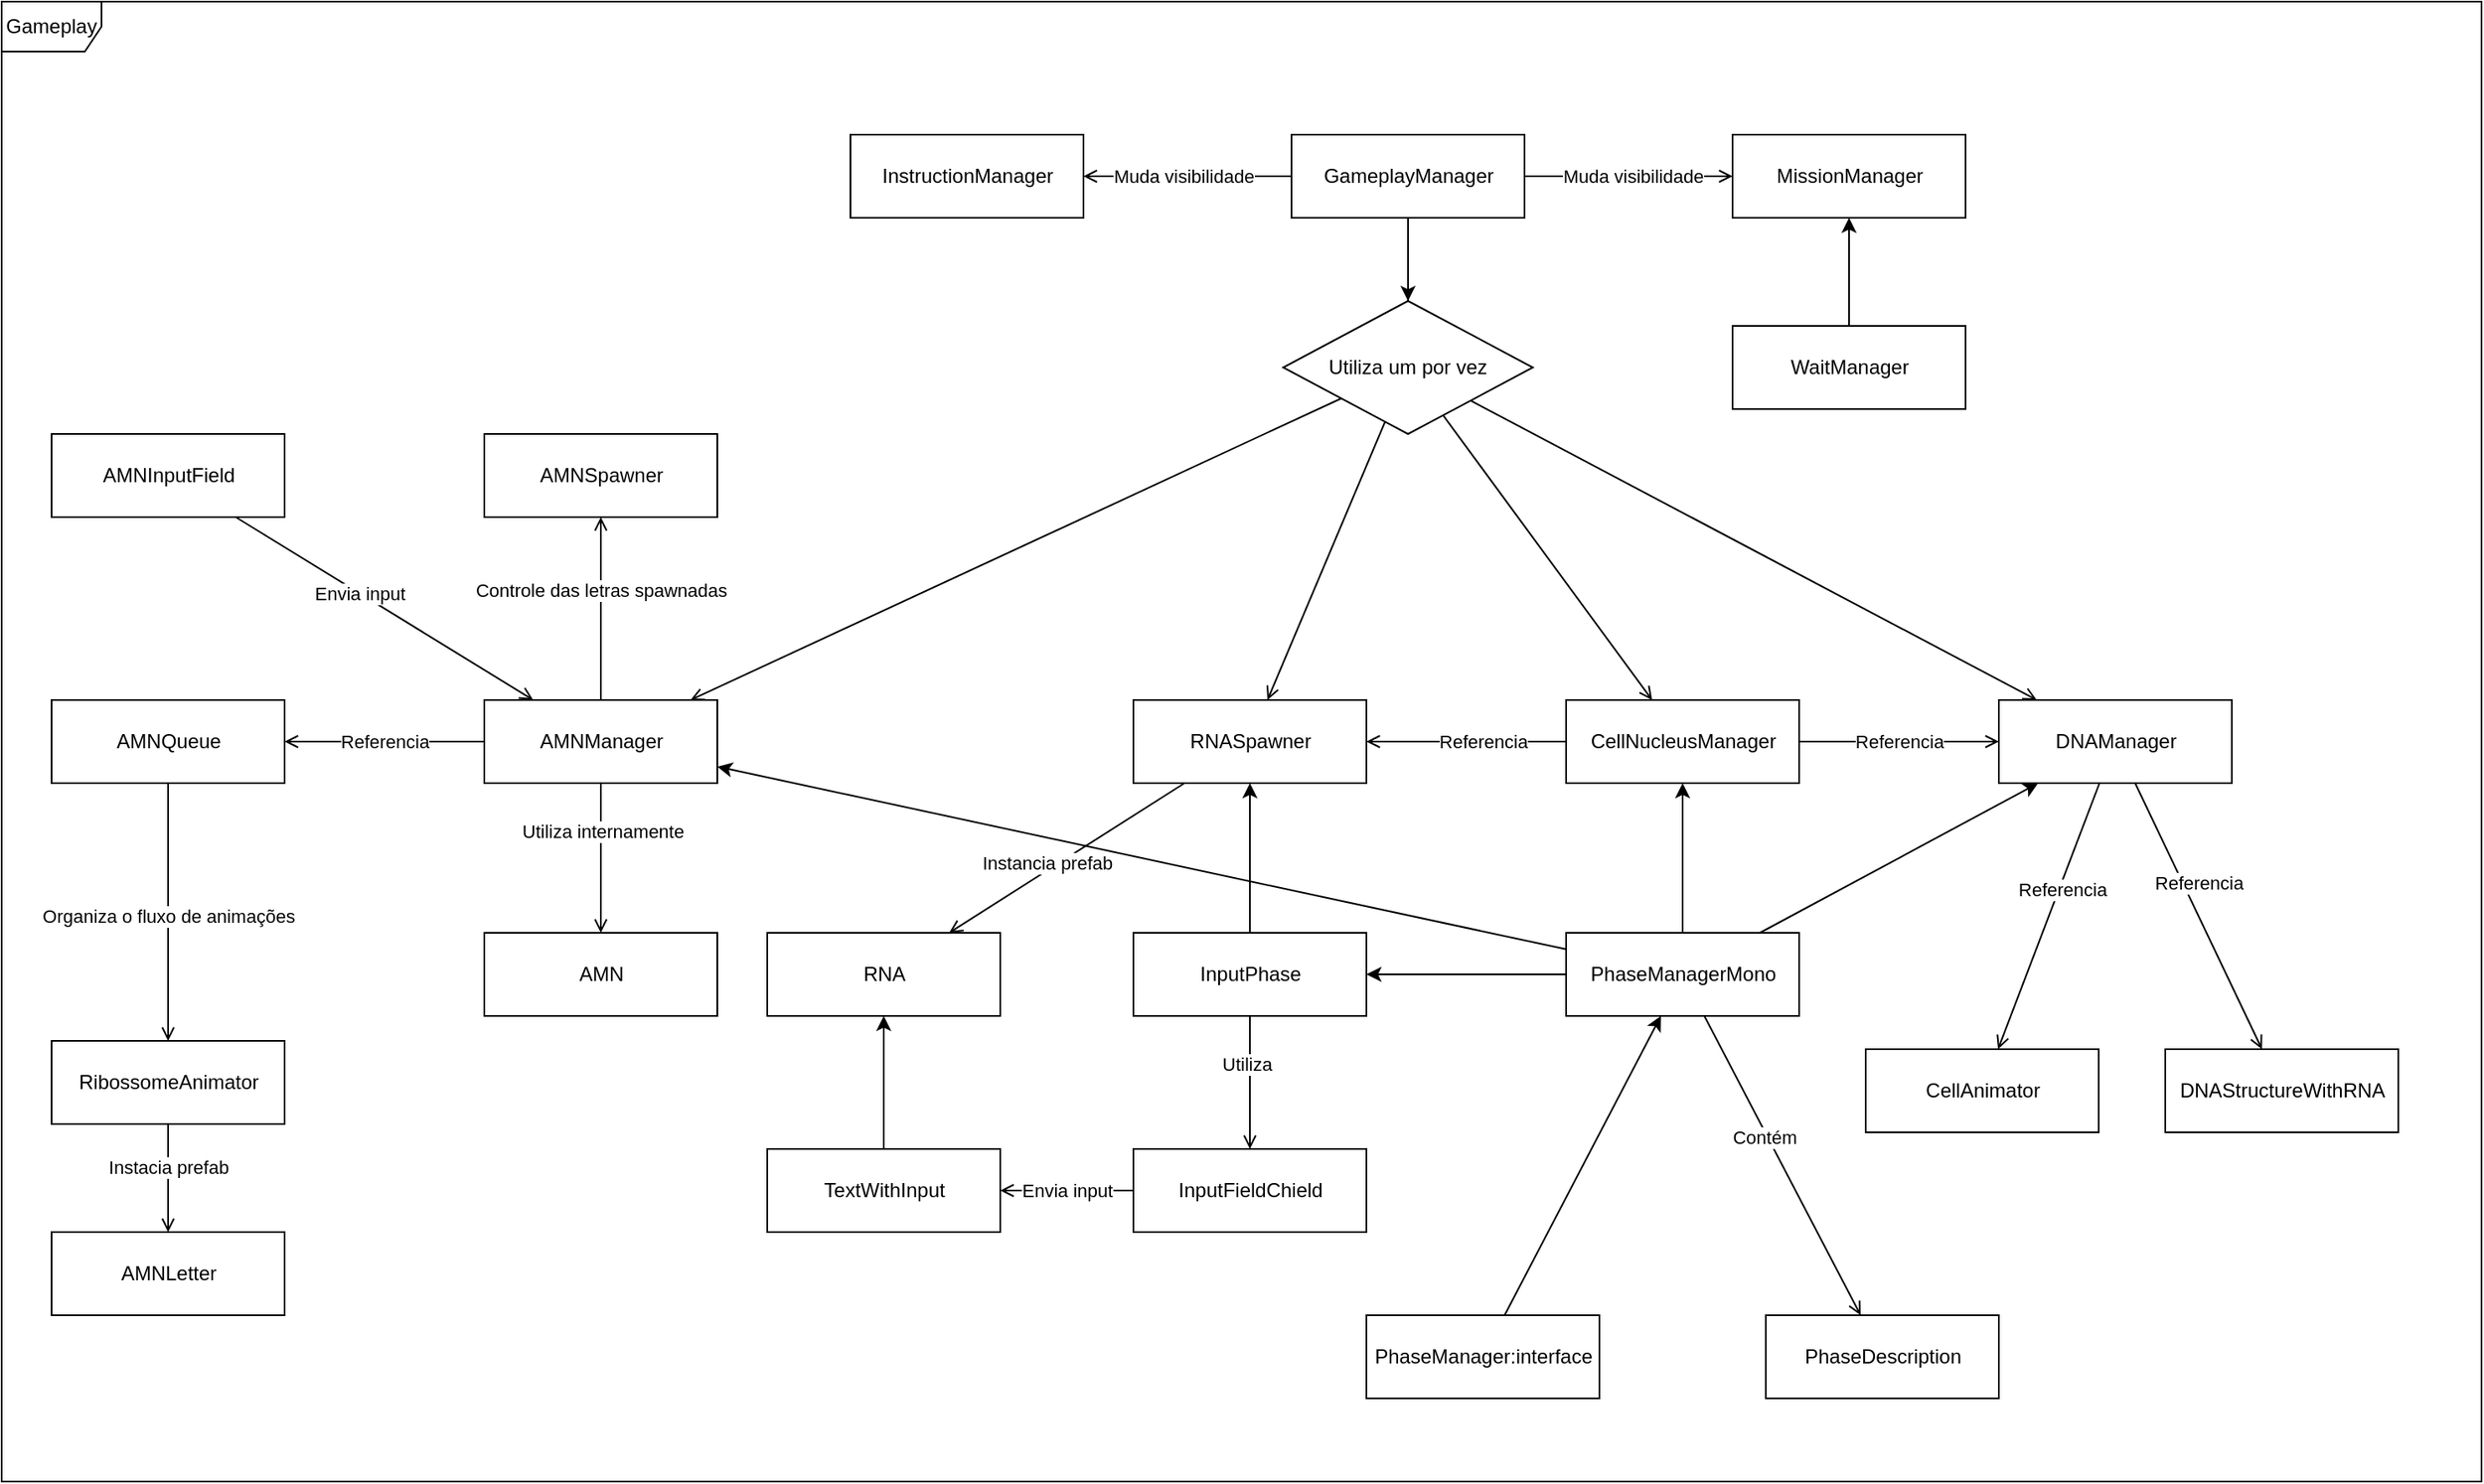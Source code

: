 <mxfile version="19.0.0" type="device"><diagram id="Zlz8G8P1ZfJGv6yr2fvo" name="Page-1"><mxGraphModel dx="1422" dy="804" grid="1" gridSize="10" guides="1" tooltips="1" connect="1" arrows="1" fold="1" page="1" pageScale="1" pageWidth="827" pageHeight="1169" math="0" shadow="0"><root><mxCell id="0"/><mxCell id="1" parent="0"/><mxCell id="mQ7PCFet7MENSD64M6b8-85" value="Gameplay" style="shape=umlFrame;whiteSpace=wrap;html=1;" parent="1" vertex="1"><mxGeometry x="50" y="130" width="1490" height="890" as="geometry"/></mxCell><mxCell id="mQ7PCFet7MENSD64M6b8-9" value="" style="rounded=0;orthogonalLoop=1;jettySize=auto;html=1;" parent="1" source="mQ7PCFet7MENSD64M6b8-4" target="mQ7PCFet7MENSD64M6b8-5" edge="1"><mxGeometry relative="1" as="geometry"/></mxCell><mxCell id="mQ7PCFet7MENSD64M6b8-4" value="PhaseManager:interface" style="html=1;" parent="1" vertex="1"><mxGeometry x="870" y="920" width="140" height="50" as="geometry"/></mxCell><mxCell id="mQ7PCFet7MENSD64M6b8-8" style="rounded=0;orthogonalLoop=1;jettySize=auto;html=1;endArrow=open;endFill=0;" parent="1" source="mQ7PCFet7MENSD64M6b8-5" target="mQ7PCFet7MENSD64M6b8-7" edge="1"><mxGeometry relative="1" as="geometry"/></mxCell><mxCell id="mQ7PCFet7MENSD64M6b8-10" value="Contém" style="edgeLabel;html=1;align=center;verticalAlign=middle;resizable=0;points=[];" parent="mQ7PCFet7MENSD64M6b8-8" vertex="1" connectable="0"><mxGeometry x="-0.209" y="-2" relative="1" as="geometry"><mxPoint as="offset"/></mxGeometry></mxCell><mxCell id="mQ7PCFet7MENSD64M6b8-32" style="edgeStyle=none;rounded=0;orthogonalLoop=1;jettySize=auto;html=1;" parent="1" source="mQ7PCFet7MENSD64M6b8-5" target="mQ7PCFet7MENSD64M6b8-28" edge="1"><mxGeometry relative="1" as="geometry"/></mxCell><mxCell id="mQ7PCFet7MENSD64M6b8-33" style="edgeStyle=none;rounded=0;orthogonalLoop=1;jettySize=auto;html=1;" parent="1" source="mQ7PCFet7MENSD64M6b8-5" target="mQ7PCFet7MENSD64M6b8-26" edge="1"><mxGeometry relative="1" as="geometry"/></mxCell><mxCell id="mQ7PCFet7MENSD64M6b8-34" style="edgeStyle=none;rounded=0;orthogonalLoop=1;jettySize=auto;html=1;" parent="1" source="mQ7PCFet7MENSD64M6b8-5" target="mQ7PCFet7MENSD64M6b8-29" edge="1"><mxGeometry relative="1" as="geometry"/></mxCell><mxCell id="mQ7PCFet7MENSD64M6b8-64" style="edgeStyle=none;rounded=0;orthogonalLoop=1;jettySize=auto;html=1;endArrow=classic;endFill=1;" parent="1" source="mQ7PCFet7MENSD64M6b8-5" target="mQ7PCFet7MENSD64M6b8-63" edge="1"><mxGeometry relative="1" as="geometry"/></mxCell><mxCell id="mQ7PCFet7MENSD64M6b8-5" value="PhaseManagerMono" style="html=1;" parent="1" vertex="1"><mxGeometry x="990" y="690" width="140" height="50" as="geometry"/></mxCell><mxCell id="mQ7PCFet7MENSD64M6b8-7" value="PhaseDescription" style="html=1;" parent="1" vertex="1"><mxGeometry x="1110" y="920" width="140" height="50" as="geometry"/></mxCell><mxCell id="mQ7PCFet7MENSD64M6b8-14" style="edgeStyle=none;rounded=0;orthogonalLoop=1;jettySize=auto;html=1;endArrow=open;endFill=0;" parent="1" source="mQ7PCFet7MENSD64M6b8-12" target="mQ7PCFet7MENSD64M6b8-13" edge="1"><mxGeometry relative="1" as="geometry"/></mxCell><mxCell id="mQ7PCFet7MENSD64M6b8-15" value="Muda visibilidade" style="edgeLabel;html=1;align=center;verticalAlign=middle;resizable=0;points=[];" parent="mQ7PCFet7MENSD64M6b8-14" vertex="1" connectable="0"><mxGeometry x="-0.099" y="3" relative="1" as="geometry"><mxPoint x="-9" y="-3" as="offset"/></mxGeometry></mxCell><mxCell id="mQ7PCFet7MENSD64M6b8-22" style="edgeStyle=none;rounded=0;orthogonalLoop=1;jettySize=auto;html=1;" parent="1" source="mQ7PCFet7MENSD64M6b8-12" target="mQ7PCFet7MENSD64M6b8-20" edge="1"><mxGeometry relative="1" as="geometry"/></mxCell><mxCell id="mQ7PCFet7MENSD64M6b8-24" value="" style="edgeStyle=none;rounded=0;orthogonalLoop=1;jettySize=auto;html=1;endArrow=none;endFill=0;" parent="1" source="mQ7PCFet7MENSD64M6b8-12" target="mQ7PCFet7MENSD64M6b8-20" edge="1"><mxGeometry relative="1" as="geometry"/></mxCell><mxCell id="mQ7PCFet7MENSD64M6b8-59" style="edgeStyle=none;rounded=0;orthogonalLoop=1;jettySize=auto;html=1;endArrow=open;endFill=0;" parent="1" source="mQ7PCFet7MENSD64M6b8-12" target="mQ7PCFet7MENSD64M6b8-58" edge="1"><mxGeometry relative="1" as="geometry"/></mxCell><mxCell id="mQ7PCFet7MENSD64M6b8-60" value="Muda visibilidade" style="edgeLabel;html=1;align=center;verticalAlign=middle;resizable=0;points=[];" parent="mQ7PCFet7MENSD64M6b8-59" vertex="1" connectable="0"><mxGeometry x="-0.2" y="-1" relative="1" as="geometry"><mxPoint x="15" y="-1" as="offset"/></mxGeometry></mxCell><mxCell id="mQ7PCFet7MENSD64M6b8-12" value="GameplayManager" style="html=1;" parent="1" vertex="1"><mxGeometry x="825" y="210" width="140" height="50" as="geometry"/></mxCell><mxCell id="mQ7PCFet7MENSD64M6b8-13" value="InstructionManager" style="html=1;" parent="1" vertex="1"><mxGeometry x="560" y="210" width="140" height="50" as="geometry"/></mxCell><mxCell id="mQ7PCFet7MENSD64M6b8-51" style="edgeStyle=none;rounded=0;orthogonalLoop=1;jettySize=auto;html=1;endArrow=open;endFill=0;" parent="1" source="mQ7PCFet7MENSD64M6b8-16" target="mQ7PCFet7MENSD64M6b8-50" edge="1"><mxGeometry relative="1" as="geometry"/></mxCell><mxCell id="mQ7PCFet7MENSD64M6b8-53" value="Instancia prefab" style="edgeLabel;html=1;align=center;verticalAlign=middle;resizable=0;points=[];" parent="mQ7PCFet7MENSD64M6b8-51" vertex="1" connectable="0"><mxGeometry x="0.147" y="-4" relative="1" as="geometry"><mxPoint as="offset"/></mxGeometry></mxCell><mxCell id="mQ7PCFet7MENSD64M6b8-16" value="RNASpawner" style="html=1;" parent="1" vertex="1"><mxGeometry x="730" y="550" width="140" height="50" as="geometry"/></mxCell><mxCell id="mQ7PCFet7MENSD64M6b8-23" style="edgeStyle=none;rounded=0;orthogonalLoop=1;jettySize=auto;html=1;endArrow=open;endFill=0;" parent="1" source="mQ7PCFet7MENSD64M6b8-20" target="mQ7PCFet7MENSD64M6b8-16" edge="1"><mxGeometry relative="1" as="geometry"/></mxCell><mxCell id="mQ7PCFet7MENSD64M6b8-27" style="edgeStyle=none;rounded=0;orthogonalLoop=1;jettySize=auto;html=1;endArrow=open;endFill=0;" parent="1" source="mQ7PCFet7MENSD64M6b8-20" target="mQ7PCFet7MENSD64M6b8-26" edge="1"><mxGeometry relative="1" as="geometry"/></mxCell><mxCell id="mQ7PCFet7MENSD64M6b8-30" style="edgeStyle=none;rounded=0;orthogonalLoop=1;jettySize=auto;html=1;endArrow=open;endFill=0;" parent="1" source="mQ7PCFet7MENSD64M6b8-20" target="mQ7PCFet7MENSD64M6b8-28" edge="1"><mxGeometry relative="1" as="geometry"/></mxCell><mxCell id="mQ7PCFet7MENSD64M6b8-31" style="edgeStyle=none;rounded=0;orthogonalLoop=1;jettySize=auto;html=1;endArrow=open;endFill=0;" parent="1" source="mQ7PCFet7MENSD64M6b8-20" target="mQ7PCFet7MENSD64M6b8-29" edge="1"><mxGeometry relative="1" as="geometry"/></mxCell><mxCell id="mQ7PCFet7MENSD64M6b8-20" value="Utiliza um por vez" style="shape=rhombus;perimeter=rhombusPerimeter;whiteSpace=wrap;html=1;align=center;" parent="1" vertex="1"><mxGeometry x="820" y="310" width="150" height="80" as="geometry"/></mxCell><mxCell id="mQ7PCFet7MENSD64M6b8-74" value="Referencia" style="edgeStyle=none;rounded=0;orthogonalLoop=1;jettySize=auto;html=1;endArrow=open;endFill=0;" parent="1" source="mQ7PCFet7MENSD64M6b8-26" target="mQ7PCFet7MENSD64M6b8-73" edge="1"><mxGeometry relative="1" as="geometry"/></mxCell><mxCell id="mQ7PCFet7MENSD64M6b8-92" style="edgeStyle=none;rounded=0;orthogonalLoop=1;jettySize=auto;html=1;endArrow=open;endFill=0;" parent="1" source="mQ7PCFet7MENSD64M6b8-26" target="mQ7PCFet7MENSD64M6b8-91" edge="1"><mxGeometry relative="1" as="geometry"/></mxCell><mxCell id="mQ7PCFet7MENSD64M6b8-93" value="Utiliza internamente" style="edgeLabel;html=1;align=center;verticalAlign=middle;resizable=0;points=[];" parent="mQ7PCFet7MENSD64M6b8-92" vertex="1" connectable="0"><mxGeometry x="-0.367" y="1" relative="1" as="geometry"><mxPoint as="offset"/></mxGeometry></mxCell><mxCell id="i7vrZVZly089GsOu_1tM-8" style="edgeStyle=orthogonalEdgeStyle;rounded=0;orthogonalLoop=1;jettySize=auto;html=1;endArrow=open;endFill=0;" edge="1" parent="1" source="mQ7PCFet7MENSD64M6b8-26" target="i7vrZVZly089GsOu_1tM-1"><mxGeometry relative="1" as="geometry"/></mxCell><mxCell id="i7vrZVZly089GsOu_1tM-9" value="Controle das letras spawnadas" style="edgeLabel;html=1;align=center;verticalAlign=middle;resizable=0;points=[];" vertex="1" connectable="0" parent="i7vrZVZly089GsOu_1tM-8"><mxGeometry x="0.206" relative="1" as="geometry"><mxPoint as="offset"/></mxGeometry></mxCell><mxCell id="mQ7PCFet7MENSD64M6b8-26" value="AMNManager" style="html=1;" parent="1" vertex="1"><mxGeometry x="340" y="550" width="140" height="50" as="geometry"/></mxCell><mxCell id="mQ7PCFet7MENSD64M6b8-54" style="edgeStyle=none;rounded=0;orthogonalLoop=1;jettySize=auto;html=1;endArrow=open;endFill=0;" parent="1" source="mQ7PCFet7MENSD64M6b8-28" target="mQ7PCFet7MENSD64M6b8-29" edge="1"><mxGeometry relative="1" as="geometry"/></mxCell><mxCell id="mQ7PCFet7MENSD64M6b8-56" value="Referencia" style="edgeLabel;html=1;align=center;verticalAlign=middle;resizable=0;points=[];" parent="mQ7PCFet7MENSD64M6b8-54" vertex="1" connectable="0"><mxGeometry x="-0.2" y="-1" relative="1" as="geometry"><mxPoint x="12" y="-1" as="offset"/></mxGeometry></mxCell><mxCell id="mQ7PCFet7MENSD64M6b8-55" style="edgeStyle=none;rounded=0;orthogonalLoop=1;jettySize=auto;html=1;endArrow=open;endFill=0;" parent="1" source="mQ7PCFet7MENSD64M6b8-28" target="mQ7PCFet7MENSD64M6b8-16" edge="1"><mxGeometry relative="1" as="geometry"/></mxCell><mxCell id="mQ7PCFet7MENSD64M6b8-57" value="Referencia" style="edgeLabel;html=1;align=center;verticalAlign=middle;resizable=0;points=[];" parent="mQ7PCFet7MENSD64M6b8-55" vertex="1" connectable="0"><mxGeometry x="0.183" y="1" relative="1" as="geometry"><mxPoint x="21" y="-1" as="offset"/></mxGeometry></mxCell><mxCell id="mQ7PCFet7MENSD64M6b8-28" value="CellNucleusManager" style="html=1;" parent="1" vertex="1"><mxGeometry x="990" y="550" width="140" height="50" as="geometry"/></mxCell><mxCell id="mQ7PCFet7MENSD64M6b8-36" style="edgeStyle=none;rounded=0;orthogonalLoop=1;jettySize=auto;html=1;endArrow=open;endFill=0;" parent="1" source="mQ7PCFet7MENSD64M6b8-29" target="mQ7PCFet7MENSD64M6b8-35" edge="1"><mxGeometry relative="1" as="geometry"/></mxCell><mxCell id="mQ7PCFet7MENSD64M6b8-37" value="Referencia" style="edgeLabel;html=1;align=center;verticalAlign=middle;resizable=0;points=[];" parent="mQ7PCFet7MENSD64M6b8-36" vertex="1" connectable="0"><mxGeometry x="-0.212" y="1" relative="1" as="geometry"><mxPoint as="offset"/></mxGeometry></mxCell><mxCell id="mQ7PCFet7MENSD64M6b8-39" style="edgeStyle=none;rounded=0;orthogonalLoop=1;jettySize=auto;html=1;endArrow=open;endFill=0;" parent="1" source="mQ7PCFet7MENSD64M6b8-29" target="mQ7PCFet7MENSD64M6b8-38" edge="1"><mxGeometry relative="1" as="geometry"/></mxCell><mxCell id="mQ7PCFet7MENSD64M6b8-40" value="Referencia" style="edgeLabel;html=1;align=center;verticalAlign=middle;resizable=0;points=[];" parent="mQ7PCFet7MENSD64M6b8-39" vertex="1" connectable="0"><mxGeometry x="-0.318" y="-1" relative="1" as="geometry"><mxPoint x="13" y="5" as="offset"/></mxGeometry></mxCell><mxCell id="mQ7PCFet7MENSD64M6b8-29" value="DNAManager" style="html=1;" parent="1" vertex="1"><mxGeometry x="1250" y="550" width="140" height="50" as="geometry"/></mxCell><mxCell id="mQ7PCFet7MENSD64M6b8-35" value="CellAnimator" style="html=1;" parent="1" vertex="1"><mxGeometry x="1170" y="760" width="140" height="50" as="geometry"/></mxCell><mxCell id="mQ7PCFet7MENSD64M6b8-38" value="DNAStructureWithRNA" style="html=1;" parent="1" vertex="1"><mxGeometry x="1350" y="760" width="140" height="50" as="geometry"/></mxCell><mxCell id="mQ7PCFet7MENSD64M6b8-50" value="RNA" style="html=1;" parent="1" vertex="1"><mxGeometry x="510" y="690" width="140" height="50" as="geometry"/></mxCell><mxCell id="mQ7PCFet7MENSD64M6b8-58" value="MissionManager" style="html=1;" parent="1" vertex="1"><mxGeometry x="1090" y="210" width="140" height="50" as="geometry"/></mxCell><mxCell id="mQ7PCFet7MENSD64M6b8-62" style="edgeStyle=none;rounded=0;orthogonalLoop=1;jettySize=auto;html=1;endArrow=classic;endFill=1;" parent="1" source="mQ7PCFet7MENSD64M6b8-61" target="mQ7PCFet7MENSD64M6b8-58" edge="1"><mxGeometry relative="1" as="geometry"><Array as="points"><mxPoint x="1160" y="290"/></Array></mxGeometry></mxCell><mxCell id="mQ7PCFet7MENSD64M6b8-61" value="WaitManager" style="html=1;" parent="1" vertex="1"><mxGeometry x="1090" y="325" width="140" height="50" as="geometry"/></mxCell><mxCell id="mQ7PCFet7MENSD64M6b8-65" style="edgeStyle=none;rounded=0;orthogonalLoop=1;jettySize=auto;html=1;endArrow=classic;endFill=1;" parent="1" source="mQ7PCFet7MENSD64M6b8-63" target="mQ7PCFet7MENSD64M6b8-16" edge="1"><mxGeometry relative="1" as="geometry"/></mxCell><mxCell id="mQ7PCFet7MENSD64M6b8-71" style="edgeStyle=none;rounded=0;orthogonalLoop=1;jettySize=auto;html=1;endArrow=open;endFill=0;" parent="1" source="mQ7PCFet7MENSD64M6b8-63" target="mQ7PCFet7MENSD64M6b8-67" edge="1"><mxGeometry relative="1" as="geometry"/></mxCell><mxCell id="mQ7PCFet7MENSD64M6b8-72" value="Utiliza" style="edgeLabel;html=1;align=center;verticalAlign=middle;resizable=0;points=[];" parent="mQ7PCFet7MENSD64M6b8-71" vertex="1" connectable="0"><mxGeometry x="-0.289" y="-2" relative="1" as="geometry"><mxPoint as="offset"/></mxGeometry></mxCell><mxCell id="mQ7PCFet7MENSD64M6b8-63" value="InputPhase" style="html=1;" parent="1" vertex="1"><mxGeometry x="730" y="690" width="140" height="50" as="geometry"/></mxCell><mxCell id="mQ7PCFet7MENSD64M6b8-70" value="Envia input" style="edgeStyle=none;rounded=0;orthogonalLoop=1;jettySize=auto;html=1;endArrow=open;endFill=0;" parent="1" source="mQ7PCFet7MENSD64M6b8-67" target="mQ7PCFet7MENSD64M6b8-68" edge="1"><mxGeometry relative="1" as="geometry"/></mxCell><mxCell id="mQ7PCFet7MENSD64M6b8-67" value="InputFieldChield" style="html=1;" parent="1" vertex="1"><mxGeometry x="730" y="820" width="140" height="50" as="geometry"/></mxCell><mxCell id="mQ7PCFet7MENSD64M6b8-69" style="edgeStyle=none;rounded=0;orthogonalLoop=1;jettySize=auto;html=1;endArrow=classic;endFill=1;" parent="1" source="mQ7PCFet7MENSD64M6b8-68" target="mQ7PCFet7MENSD64M6b8-50" edge="1"><mxGeometry relative="1" as="geometry"/></mxCell><mxCell id="mQ7PCFet7MENSD64M6b8-68" value="TextWithInput" style="html=1;" parent="1" vertex="1"><mxGeometry x="510" y="820" width="140" height="50" as="geometry"/></mxCell><mxCell id="mQ7PCFet7MENSD64M6b8-80" style="edgeStyle=none;rounded=0;orthogonalLoop=1;jettySize=auto;html=1;endArrow=open;endFill=0;" parent="1" source="mQ7PCFet7MENSD64M6b8-73" target="mQ7PCFet7MENSD64M6b8-76" edge="1"><mxGeometry relative="1" as="geometry"/></mxCell><mxCell id="mQ7PCFet7MENSD64M6b8-81" value="Organiza o fluxo de animações" style="edgeLabel;html=1;align=center;verticalAlign=middle;resizable=0;points=[];" parent="mQ7PCFet7MENSD64M6b8-80" vertex="1" connectable="0"><mxGeometry x="-0.329" relative="1" as="geometry"><mxPoint y="28" as="offset"/></mxGeometry></mxCell><mxCell id="mQ7PCFet7MENSD64M6b8-73" value="AMNQueue" style="html=1;" parent="1" vertex="1"><mxGeometry x="80" y="550" width="140" height="50" as="geometry"/></mxCell><mxCell id="mQ7PCFet7MENSD64M6b8-86" style="edgeStyle=none;rounded=0;orthogonalLoop=1;jettySize=auto;html=1;endArrow=open;endFill=0;" parent="1" source="mQ7PCFet7MENSD64M6b8-76" target="mQ7PCFet7MENSD64M6b8-82" edge="1"><mxGeometry relative="1" as="geometry"/></mxCell><mxCell id="mQ7PCFet7MENSD64M6b8-87" value="Instacia prefab" style="edgeLabel;html=1;align=center;verticalAlign=middle;resizable=0;points=[];" parent="mQ7PCFet7MENSD64M6b8-86" vertex="1" connectable="0"><mxGeometry x="-0.201" relative="1" as="geometry"><mxPoint as="offset"/></mxGeometry></mxCell><mxCell id="mQ7PCFet7MENSD64M6b8-76" value="RibossomeAnimator" style="html=1;" parent="1" vertex="1"><mxGeometry x="80" y="755" width="140" height="50" as="geometry"/></mxCell><mxCell id="mQ7PCFet7MENSD64M6b8-82" value="AMNLetter" style="html=1;" parent="1" vertex="1"><mxGeometry x="80" y="870" width="140" height="50" as="geometry"/></mxCell><mxCell id="mQ7PCFet7MENSD64M6b8-89" style="edgeStyle=none;rounded=0;orthogonalLoop=1;jettySize=auto;html=1;endArrow=open;endFill=0;" parent="1" source="mQ7PCFet7MENSD64M6b8-88" target="mQ7PCFet7MENSD64M6b8-26" edge="1"><mxGeometry relative="1" as="geometry"/></mxCell><mxCell id="mQ7PCFet7MENSD64M6b8-90" value="Envia input" style="edgeLabel;html=1;align=center;verticalAlign=middle;resizable=0;points=[];" parent="mQ7PCFet7MENSD64M6b8-89" vertex="1" connectable="0"><mxGeometry x="-0.169" relative="1" as="geometry"><mxPoint as="offset"/></mxGeometry></mxCell><mxCell id="mQ7PCFet7MENSD64M6b8-88" value="AMNInputField" style="html=1;" parent="1" vertex="1"><mxGeometry x="80" y="390" width="140" height="50" as="geometry"/></mxCell><mxCell id="mQ7PCFet7MENSD64M6b8-91" value="AMN" style="html=1;" parent="1" vertex="1"><mxGeometry x="340" y="690" width="140" height="50" as="geometry"/></mxCell><mxCell id="i7vrZVZly089GsOu_1tM-1" value="AMNSpawner" style="html=1;" vertex="1" parent="1"><mxGeometry x="340" y="390" width="140" height="50" as="geometry"/></mxCell></root></mxGraphModel></diagram></mxfile>
